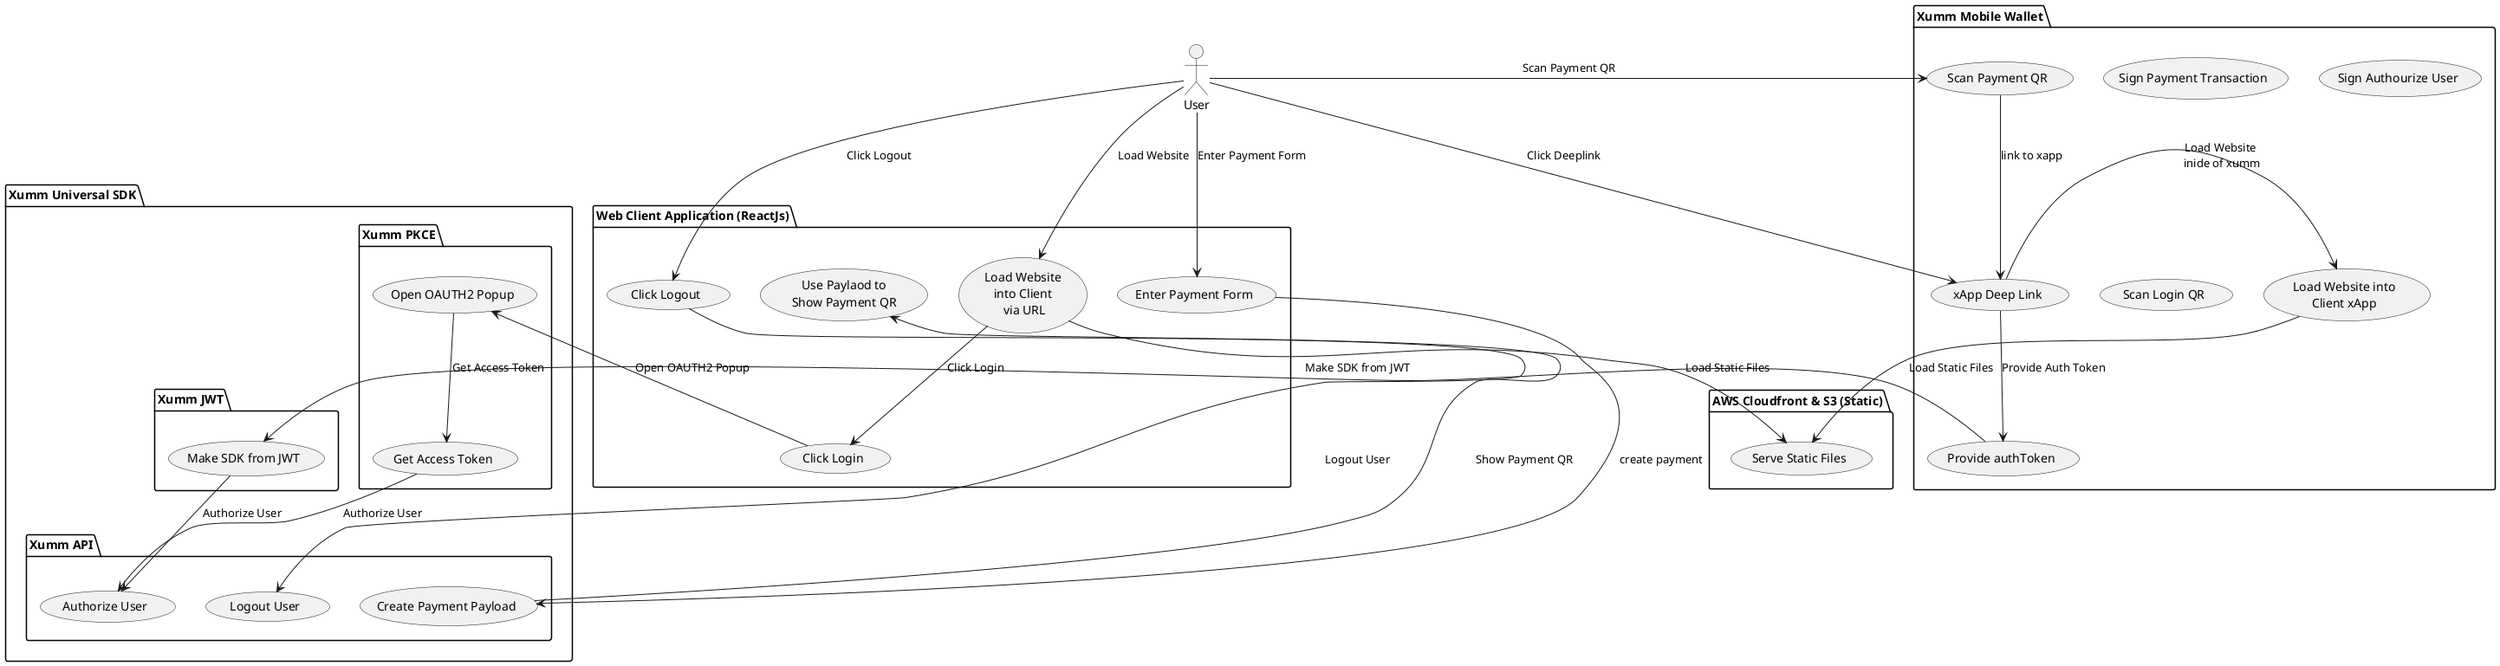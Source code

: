 @startuml

actor "User" as user

package "Xumm Mobile Wallet" {
    usecase "Sign Payment Transaction" as uc_xumm_sign_payment
    usecase "Sign Authourize User" as uc_xumm_auth
    usecase "Scan Login QR" as uc_scan_login
    usecase "Scan Payment QR" as uc_scan_payment
    usecase "Load Website into\nClient xApp" as uc_load_website_xumm
    usecase "xApp Deep Link" as uc_xapp_deep_link
    usecase "Provide authToken" as uc_xapp_auth_token

}

package "Xumm Universal SDK" {
    package "Xumm PKCE" {
        usecase "Get Access Token" as uc_pkce_get_token
        usecase "Open OAUTH2 Popup" as uc_pkce_popup
    }
    package "Xumm JWT" {
        usecase "Make SDK from JWT" as xumm_jwt
    }
    package "Xumm API" {
        usecase "Create Payment Payload" as uc_xumm_api_create_payment
        usecase "Logout User" as uc_xumm_api_logout
        usecase "Authorize User" as uc_xumm_api_auth
    }
}



package "Web Client Application (ReactJs)" {
    usecase "Click Login" as uc_login
    usecase "Click Logout" as uc_logout
    usecase "Load Website\ninto Client\n via URL" as uc_load_website
    usecase "Enter Payment Form" as uc_payment_form
    usecase "Use Paylaod to\nShow Payment QR" as uc_show_payment_qr
}

package "AWS Cloudfront & S3 (Static)" {
    usecase "Serve Static Files" as uc_static_files
}

'start app as xapp
user --> uc_xapp_deep_link : Click Deeplink
uc_xapp_deep_link-> uc_load_website_xumm : Load Website\n inide of xumm
uc_load_website_xumm --> uc_static_files : Load Static Files

user -> uc_scan_payment : Scan Payment QR
uc_scan_payment --> uc_xapp_deep_link : link to xapp

'login as xapp
uc_xapp_deep_link --> uc_xapp_auth_token : Provide Auth Token
' uc_xapp_auth_token --> uc_xumm_auth : Sign Auth
' uc_xumm_auth --> uc_xumm_auth : Sign Auth
uc_xapp_auth_token->xumm_jwt : Make SDK from JWT
xumm_jwt-->uc_xumm_api_auth : Authorize User


'start app as browser app
user --> uc_load_website : Load Website
uc_load_website --> uc_static_files : Load Static Files

'login as browser app
uc_load_website --> uc_login : Click Login
uc_login --> uc_pkce_popup : Open OAUTH2 Popup
uc_pkce_popup --> uc_pkce_get_token : Get Access Token
uc_pkce_get_token-->uc_xumm_api_auth : Authorize User

'payment
user --> uc_payment_form : Enter Payment Form
uc_payment_form --> uc_xumm_api_create_payment: create payment
uc_xumm_api_create_payment --> uc_show_payment_qr : Show Payment QR

'logout as browser app
user --> uc_logout : Click Logout
uc_logout --> uc_xumm_api_logout : Logout User



@enduml